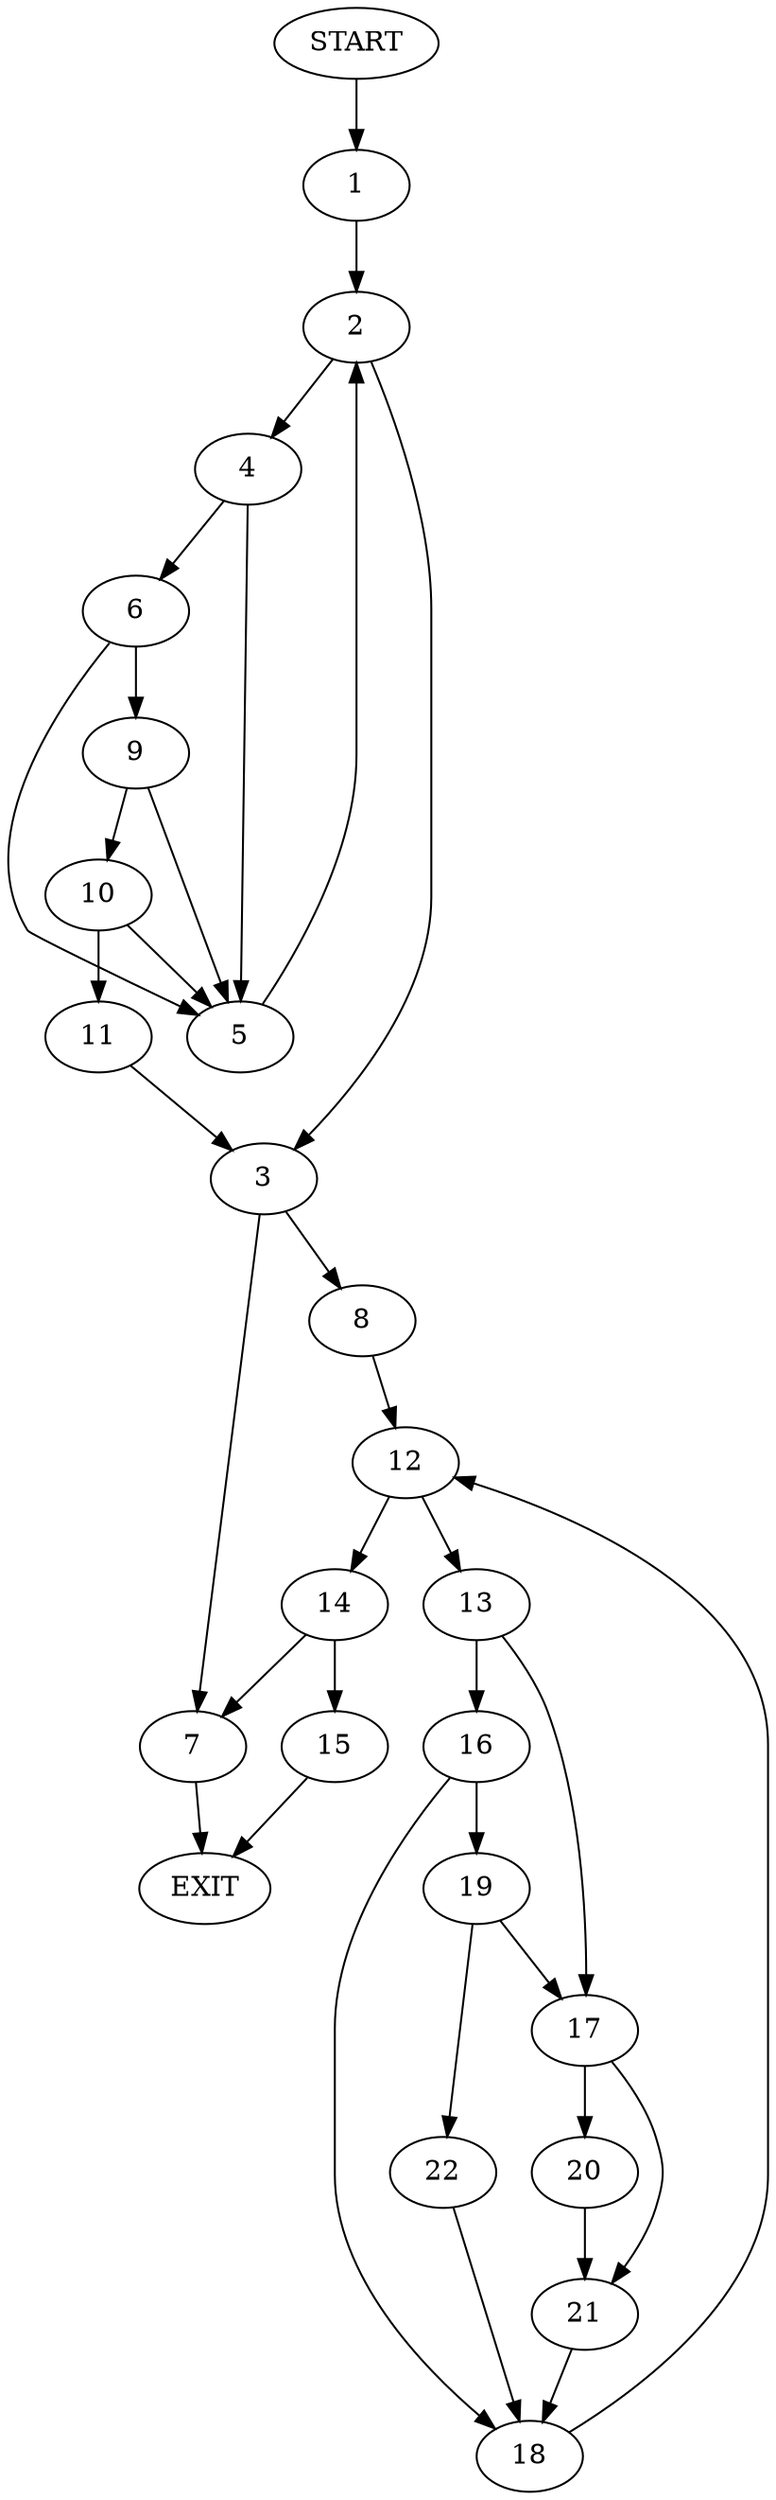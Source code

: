 digraph {
0 [label="START"]
23 [label="EXIT"]
0 -> 1
1 -> 2
2 -> 3
2 -> 4
4 -> 5
4 -> 6
3 -> 7
3 -> 8
6 -> 5
6 -> 9
5 -> 2
9 -> 5
9 -> 10
10 -> 5
10 -> 11
11 -> 3
7 -> 23
8 -> 12
12 -> 13
12 -> 14
14 -> 7
14 -> 15
13 -> 16
13 -> 17
16 -> 18
16 -> 19
17 -> 20
17 -> 21
18 -> 12
19 -> 22
19 -> 17
22 -> 18
21 -> 18
20 -> 21
15 -> 23
}
